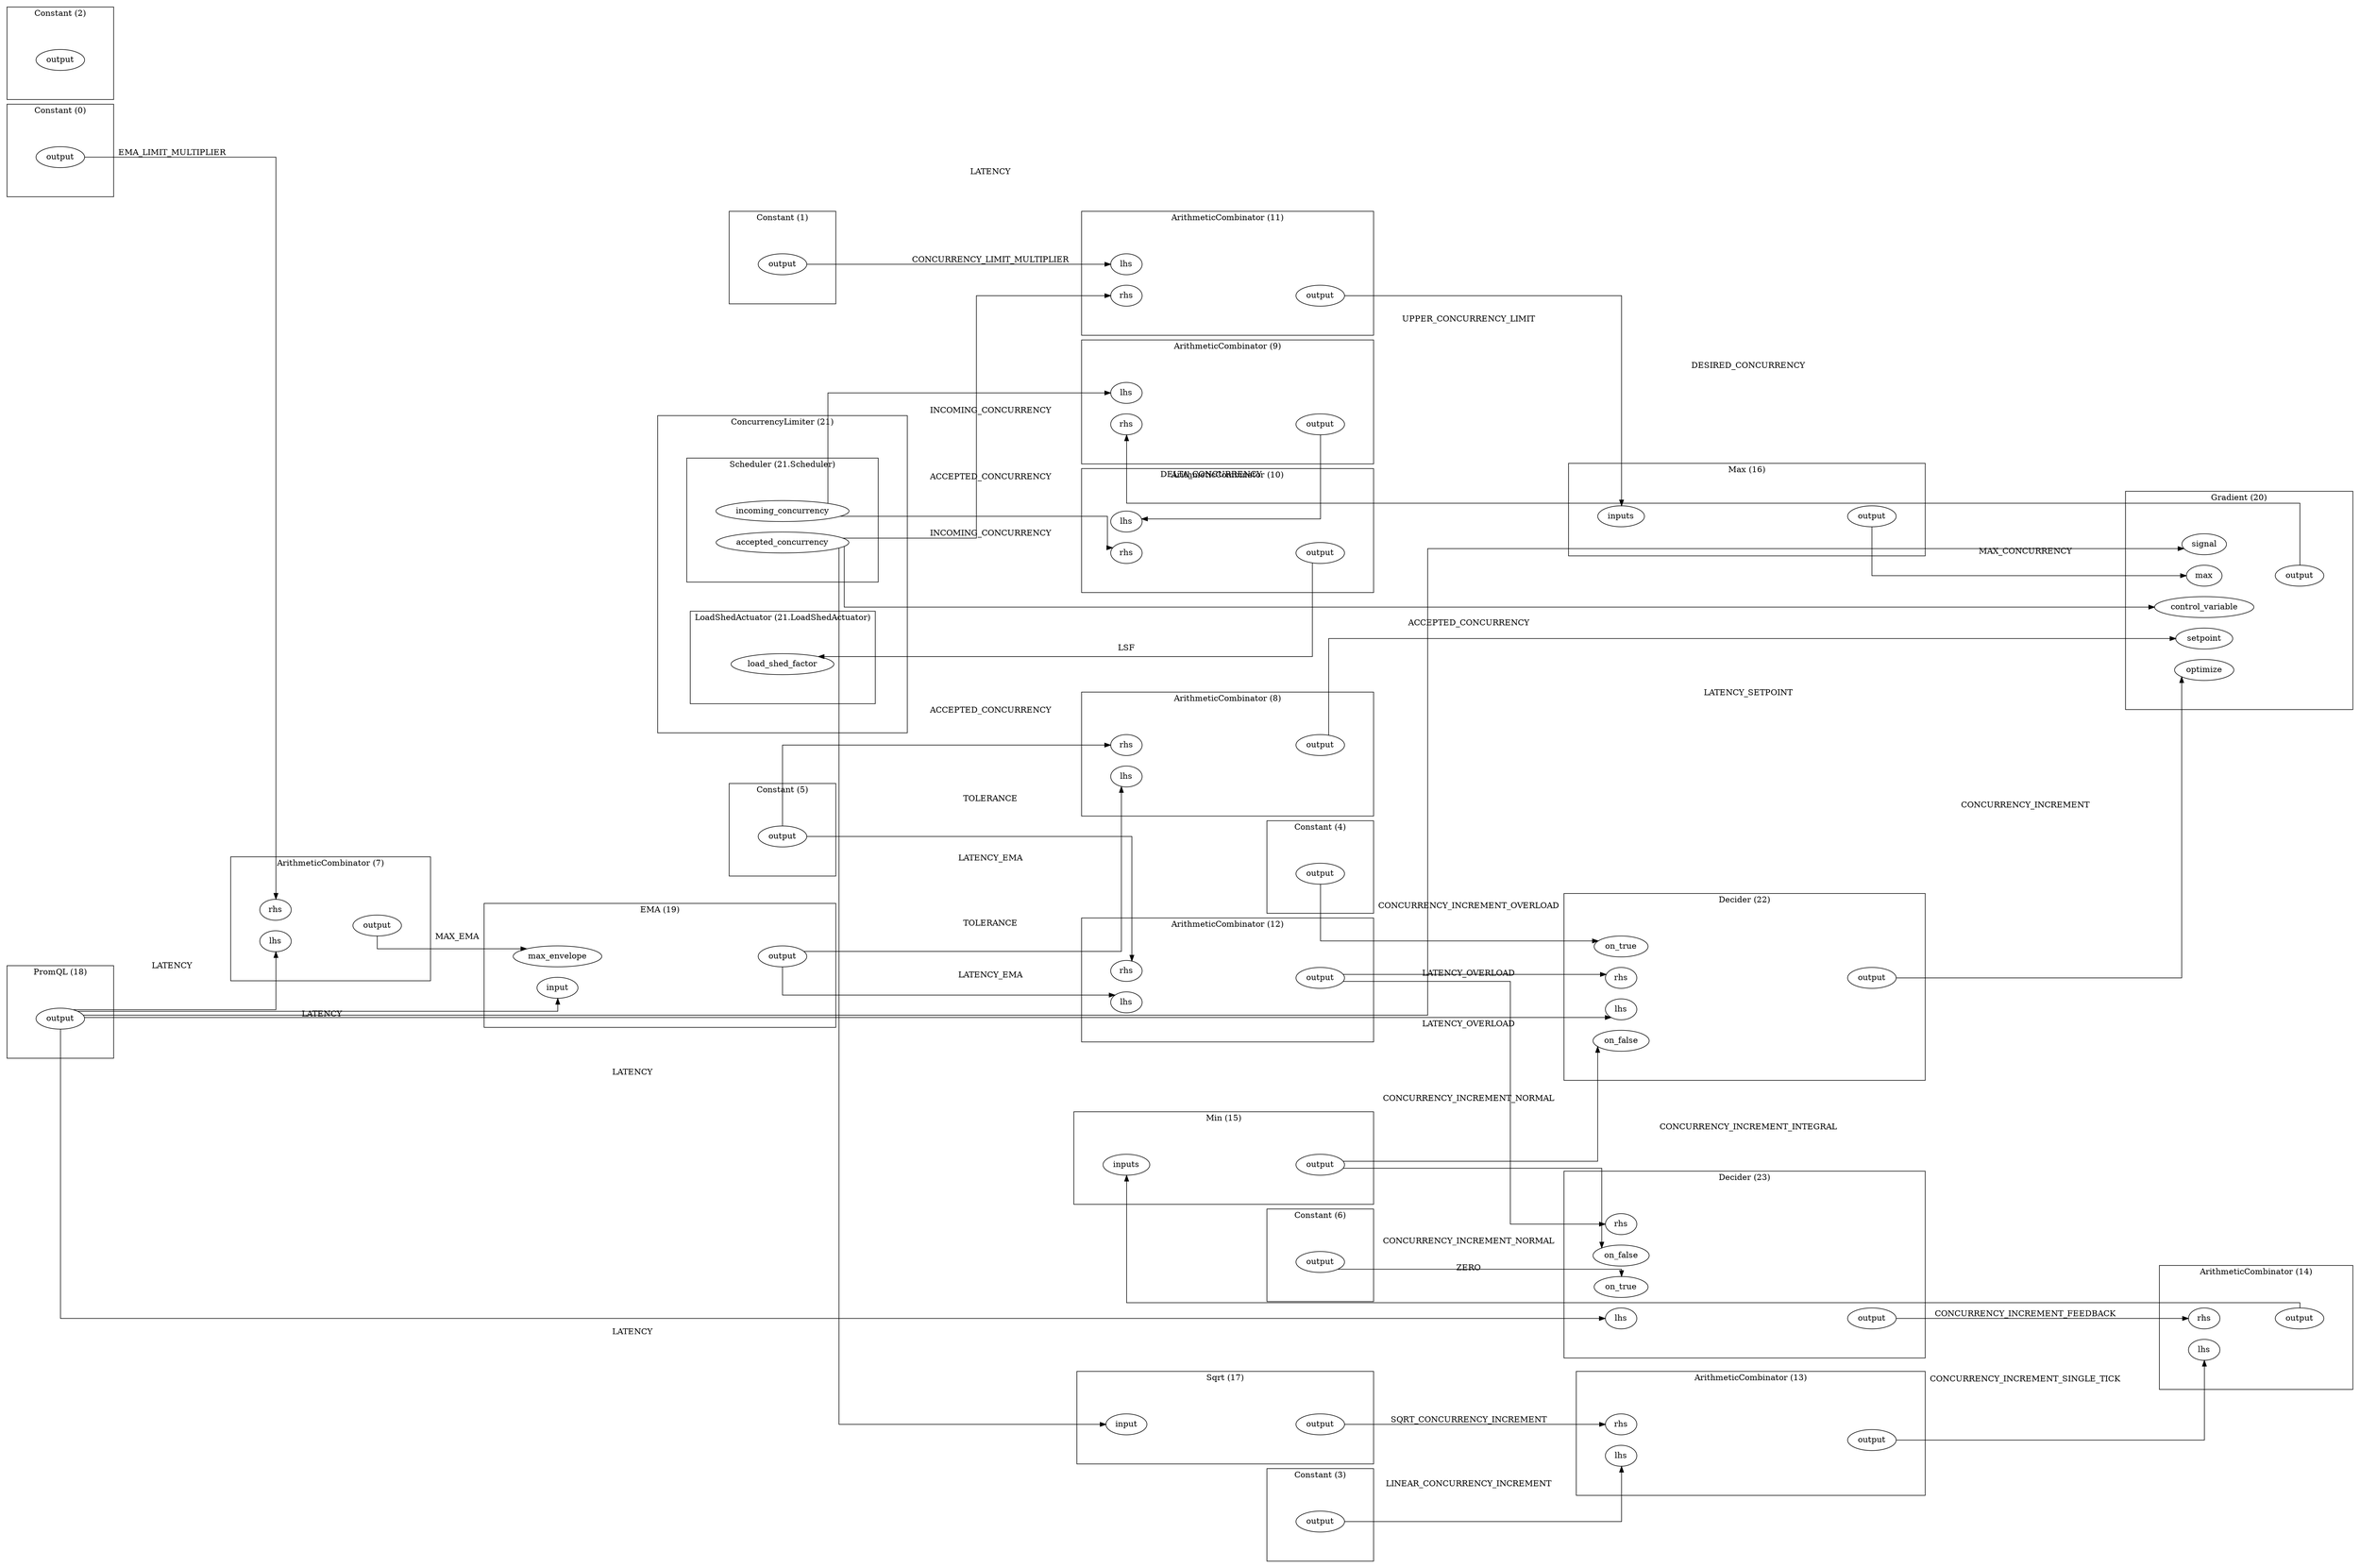 digraph  {
	subgraph cluster_s27 {
		label="ArithmeticCombinator (10)";margin="50.0";
		n28[label="lhs"];
		n30[label="output"];
		n29[label="rhs"];
		n29->n30[style="invis"];
		{rank=same; n30;};
		{rank=same; n28;n29;};

	}
	subgraph cluster_s31 {
		label="ArithmeticCombinator (11)";margin="50.0";
		n32[label="lhs"];
		n34[label="output"];
		n33[label="rhs"];
		n33->n34[style="invis"];
		{rank=same; n32;n33;};
		{rank=same; n34;};

	}
	subgraph cluster_s35 {
		label="ArithmeticCombinator (12)";margin="50.0";
		n36[label="lhs"];
		n38[label="output"];
		n37[label="rhs"];
		n37->n38[style="invis"];
		{rank=same; n38;};
		{rank=same; n36;n37;};

	}
	subgraph cluster_s39 {
		label="ArithmeticCombinator (13)";margin="50.0";
		n41[label="lhs"];
		n42[label="output"];
		n40[label="rhs"];
		n41->n42[style="invis"];
		{rank=same; n40;n41;};
		{rank=same; n42;};

	}
	subgraph cluster_s43 {
		label="ArithmeticCombinator (14)";margin="50.0";
		n44[label="lhs"];
		n46[label="output"];
		n45[label="rhs"];
		n45->n46[style="invis"];
		{rank=same; n44;n45;};
		{rank=same; n46;};

	}
	subgraph cluster_s15 {
		label="ArithmeticCombinator (7)";margin="50.0";
		n16[label="lhs"];
		n18[label="output"];
		n17[label="rhs"];
		n17->n18[style="invis"];
		{rank=same; n16;n17;};
		{rank=same; n18;};

	}
	subgraph cluster_s19 {
		label="ArithmeticCombinator (8)";margin="50.0";
		n20[label="lhs"];
		n22[label="output"];
		n21[label="rhs"];
		n21->n22[style="invis"];
		{rank=same; n20;n21;};
		{rank=same; n22;};

	}
	subgraph cluster_s23 {
		label="ArithmeticCombinator (9)";margin="50.0";
		n24[label="lhs"];
		n26[label="output"];
		n25[label="rhs"];
		n25->n26[style="invis"];
		{rank=same; n24;n25;};
		{rank=same; n26;};

	}
	subgraph cluster_s69 {
		subgraph cluster_s73 {
			label="LoadShedActuator (21.LoadShedActuator)";margin="50.0";
			n74[label="load_shed_factor"];
			{rank=same; n74;};

		}
		subgraph cluster_s70 {
			label="Scheduler (21.Scheduler)";margin="50.0";
			n71[label="accepted_concurrency"];
			n72[label="incoming_concurrency"];
			{rank=same; n71;n72;};

		}
		label="ConcurrencyLimiter (21)";margin="50.0";

	}
	subgraph cluster_s1 {
		label="Constant (0)";margin="50.0";
		n2[label="output"];
		{rank=same; n2;};

	}
	subgraph cluster_s3 {
		label="Constant (1)";margin="50.0";
		n4[label="output"];
		{rank=same; n4;};

	}
	subgraph cluster_s5 {
		label="Constant (2)";margin="50.0";
		n6[label="output"];
		{rank=same; n6;};

	}
	subgraph cluster_s7 {
		label="Constant (3)";margin="50.0";
		n8[label="output"];
		{rank=same; n8;};

	}
	subgraph cluster_s9 {
		label="Constant (4)";margin="50.0";
		n10[label="output"];
		{rank=same; n10;};

	}
	subgraph cluster_s11 {
		label="Constant (5)";margin="50.0";
		n12[label="output"];
		{rank=same; n12;};

	}
	subgraph cluster_s13 {
		label="Constant (6)";margin="50.0";
		n14[label="output"];
		{rank=same; n14;};

	}
	subgraph cluster_s75 {
		label="Decider (22)";margin="50.0";
		n79[label="lhs"];
		n78[label="on_false"];
		n77[label="on_true"];
		n80[label="output"];
		n76[label="rhs"];
		n79->n80[style="invis"];
		{rank=same; n76;n77;n78;n79;};
		{rank=same; n80;};

	}
	subgraph cluster_s81 {
		label="Decider (23)";margin="50.0";
		n85[label="lhs"];
		n84[label="on_false"];
		n83[label="on_true"];
		n86[label="output"];
		n82[label="rhs"];
		n85->n86[style="invis"];
		{rank=same; n86;};
		{rank=same; n82;n83;n84;n85;};

	}
	subgraph cluster_s58 {
		label="EMA (19)";margin="50.0";
		n59[label="input"];
		n60[label="max_envelope"];
		n61[label="output"];
		n60->n61[style="invis"];
		{rank=same; n59;n60;};
		{rank=same; n61;};

	}
	subgraph cluster_s62 {
		label="Gradient (20)";margin="50.0";
		n67[label="control_variable"];
		n66[label="max"];
		n65[label="optimize"];
		n68[label="output"];
		n64[label="setpoint"];
		n63[label="signal"];
		n67->n68[style="invis"];
		{rank=same; n63;n64;n65;n66;n67;};
		{rank=same; n68;};

	}
	subgraph cluster_s50 {
		label="Max (16)";margin="50.0";
		n51[label="inputs"];
		n52[label="output"];
		n51->n52[style="invis"];
		{rank=same; n51;};
		{rank=same; n52;};

	}
	subgraph cluster_s47 {
		label="Min (15)";margin="50.0";
		n48[label="inputs"];
		n49[label="output"];
		n48->n49[style="invis"];
		{rank=same; n49;};
		{rank=same; n48;};

	}
	subgraph cluster_s56 {
		label="PromQL (18)";margin="50.0";
		n57[label="output"];
		{rank=same; n57;};

	}
	subgraph cluster_s53 {
		label="Sqrt (17)";margin="50.0";
		n54[label="input"];
		n55[label="output"];
		n54->n55[style="invis"];
		{rank=same; n54;};
		{rank=same; n55;};

	}
	rankdir="LR";splines="ortho";
	n71->n33[label="ACCEPTED_CONCURRENCY"];
	n71->n54[label="ACCEPTED_CONCURRENCY"];
	n71->n67[label="ACCEPTED_CONCURRENCY"];
	n72->n24[label="INCOMING_CONCURRENCY"];
	n72->n29[label="INCOMING_CONCURRENCY"];
	n18->n60[label="MAX_EMA"];
	n34->n51[label="UPPER_CONCURRENCY_LIMIT"];
	n14->n83[label="ZERO"];
	n8->n41[label="LINEAR_CONCURRENCY_INCREMENT"];
	n10->n77[label="CONCURRENCY_INCREMENT_OVERLOAD"];
	n12->n21[label="TOLERANCE"];
	n12->n37[label="TOLERANCE"];
	n22->n64[label="LATENCY_SETPOINT"];
	n30->n74[label="LSF"];
	n42->n44[label="CONCURRENCY_INCREMENT_SINGLE_TICK"];
	n46->n48[label="CONCURRENCY_INCREMENT_INTEGRAL"];
	n2->n17[label="EMA_LIMIT_MULTIPLIER"];
	n61->n20[label="LATENCY_EMA"];
	n61->n36[label="LATENCY_EMA"];
	n80->n65[label="CONCURRENCY_INCREMENT"];
	n57->n16[label="LATENCY"];
	n57->n59[label="LATENCY"];
	n57->n63[label="LATENCY"];
	n57->n79[label="LATENCY"];
	n57->n85[label="LATENCY"];
	n26->n28[label="DELTA_CONCURRENCY"];
	n52->n66[label="MAX_CONCURRENCY"];
	n68->n25[label="DESIRED_CONCURRENCY"];
	n4->n32[label="CONCURRENCY_LIMIT_MULTIPLIER"];
	n49->n78[label="CONCURRENCY_INCREMENT_NORMAL"];
	n49->n84[label="CONCURRENCY_INCREMENT_NORMAL"];
	n55->n40[label="SQRT_CONCURRENCY_INCREMENT"];
	n86->n45[label="CONCURRENCY_INCREMENT_FEEDBACK"];
	n38->n76[label="LATENCY_OVERLOAD"];
	n38->n82[label="LATENCY_OVERLOAD"];

}
